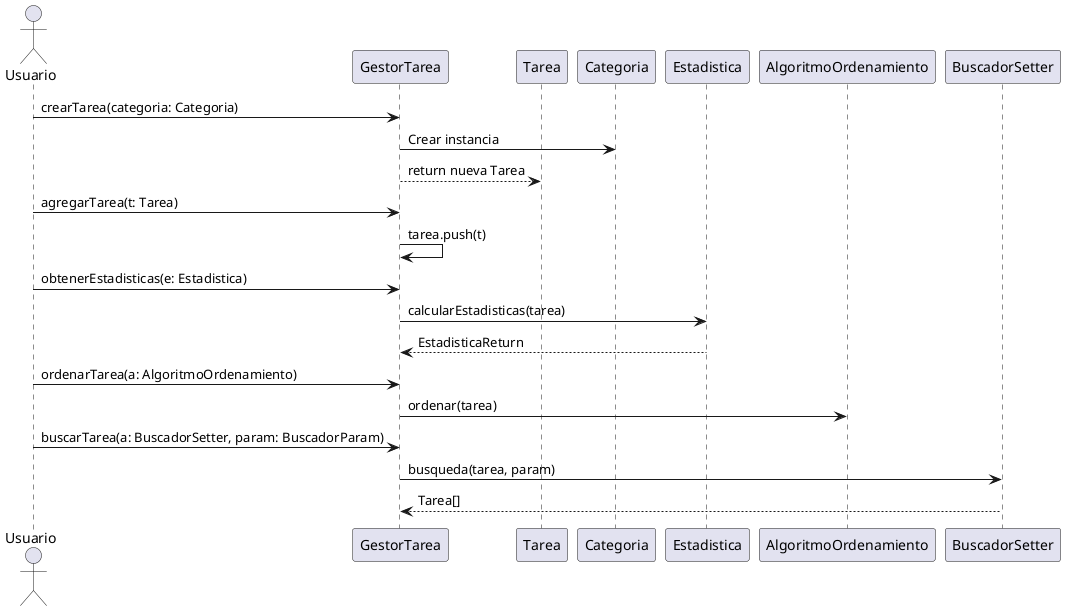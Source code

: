 @startuml Ejecucion del gestor.
actor Usuario
participant GestorTarea
participant Tarea
participant Categoria
participant Estadistica
participant AlgoritmoOrdenamiento
participant BuscadorSetter

Usuario -> GestorTarea: crearTarea(categoria: Categoria)
GestorTarea -> Categoria: Crear instancia
GestorTarea --> Tarea: return nueva Tarea

Usuario -> GestorTarea: agregarTarea(t: Tarea)
GestorTarea -> GestorTarea: tarea.push(t)

Usuario -> GestorTarea: obtenerEstadisticas(e: Estadistica)
GestorTarea -> Estadistica: calcularEstadisticas(tarea)
Estadistica --> GestorTarea: EstadisticaReturn

Usuario -> GestorTarea: ordenarTarea(a: AlgoritmoOrdenamiento)
GestorTarea -> AlgoritmoOrdenamiento: ordenar(tarea)

Usuario -> GestorTarea: buscarTarea(a: BuscadorSetter, param: BuscadorParam)
GestorTarea -> BuscadorSetter: busqueda(tarea, param)
BuscadorSetter --> GestorTarea: Tarea[]

@enduml